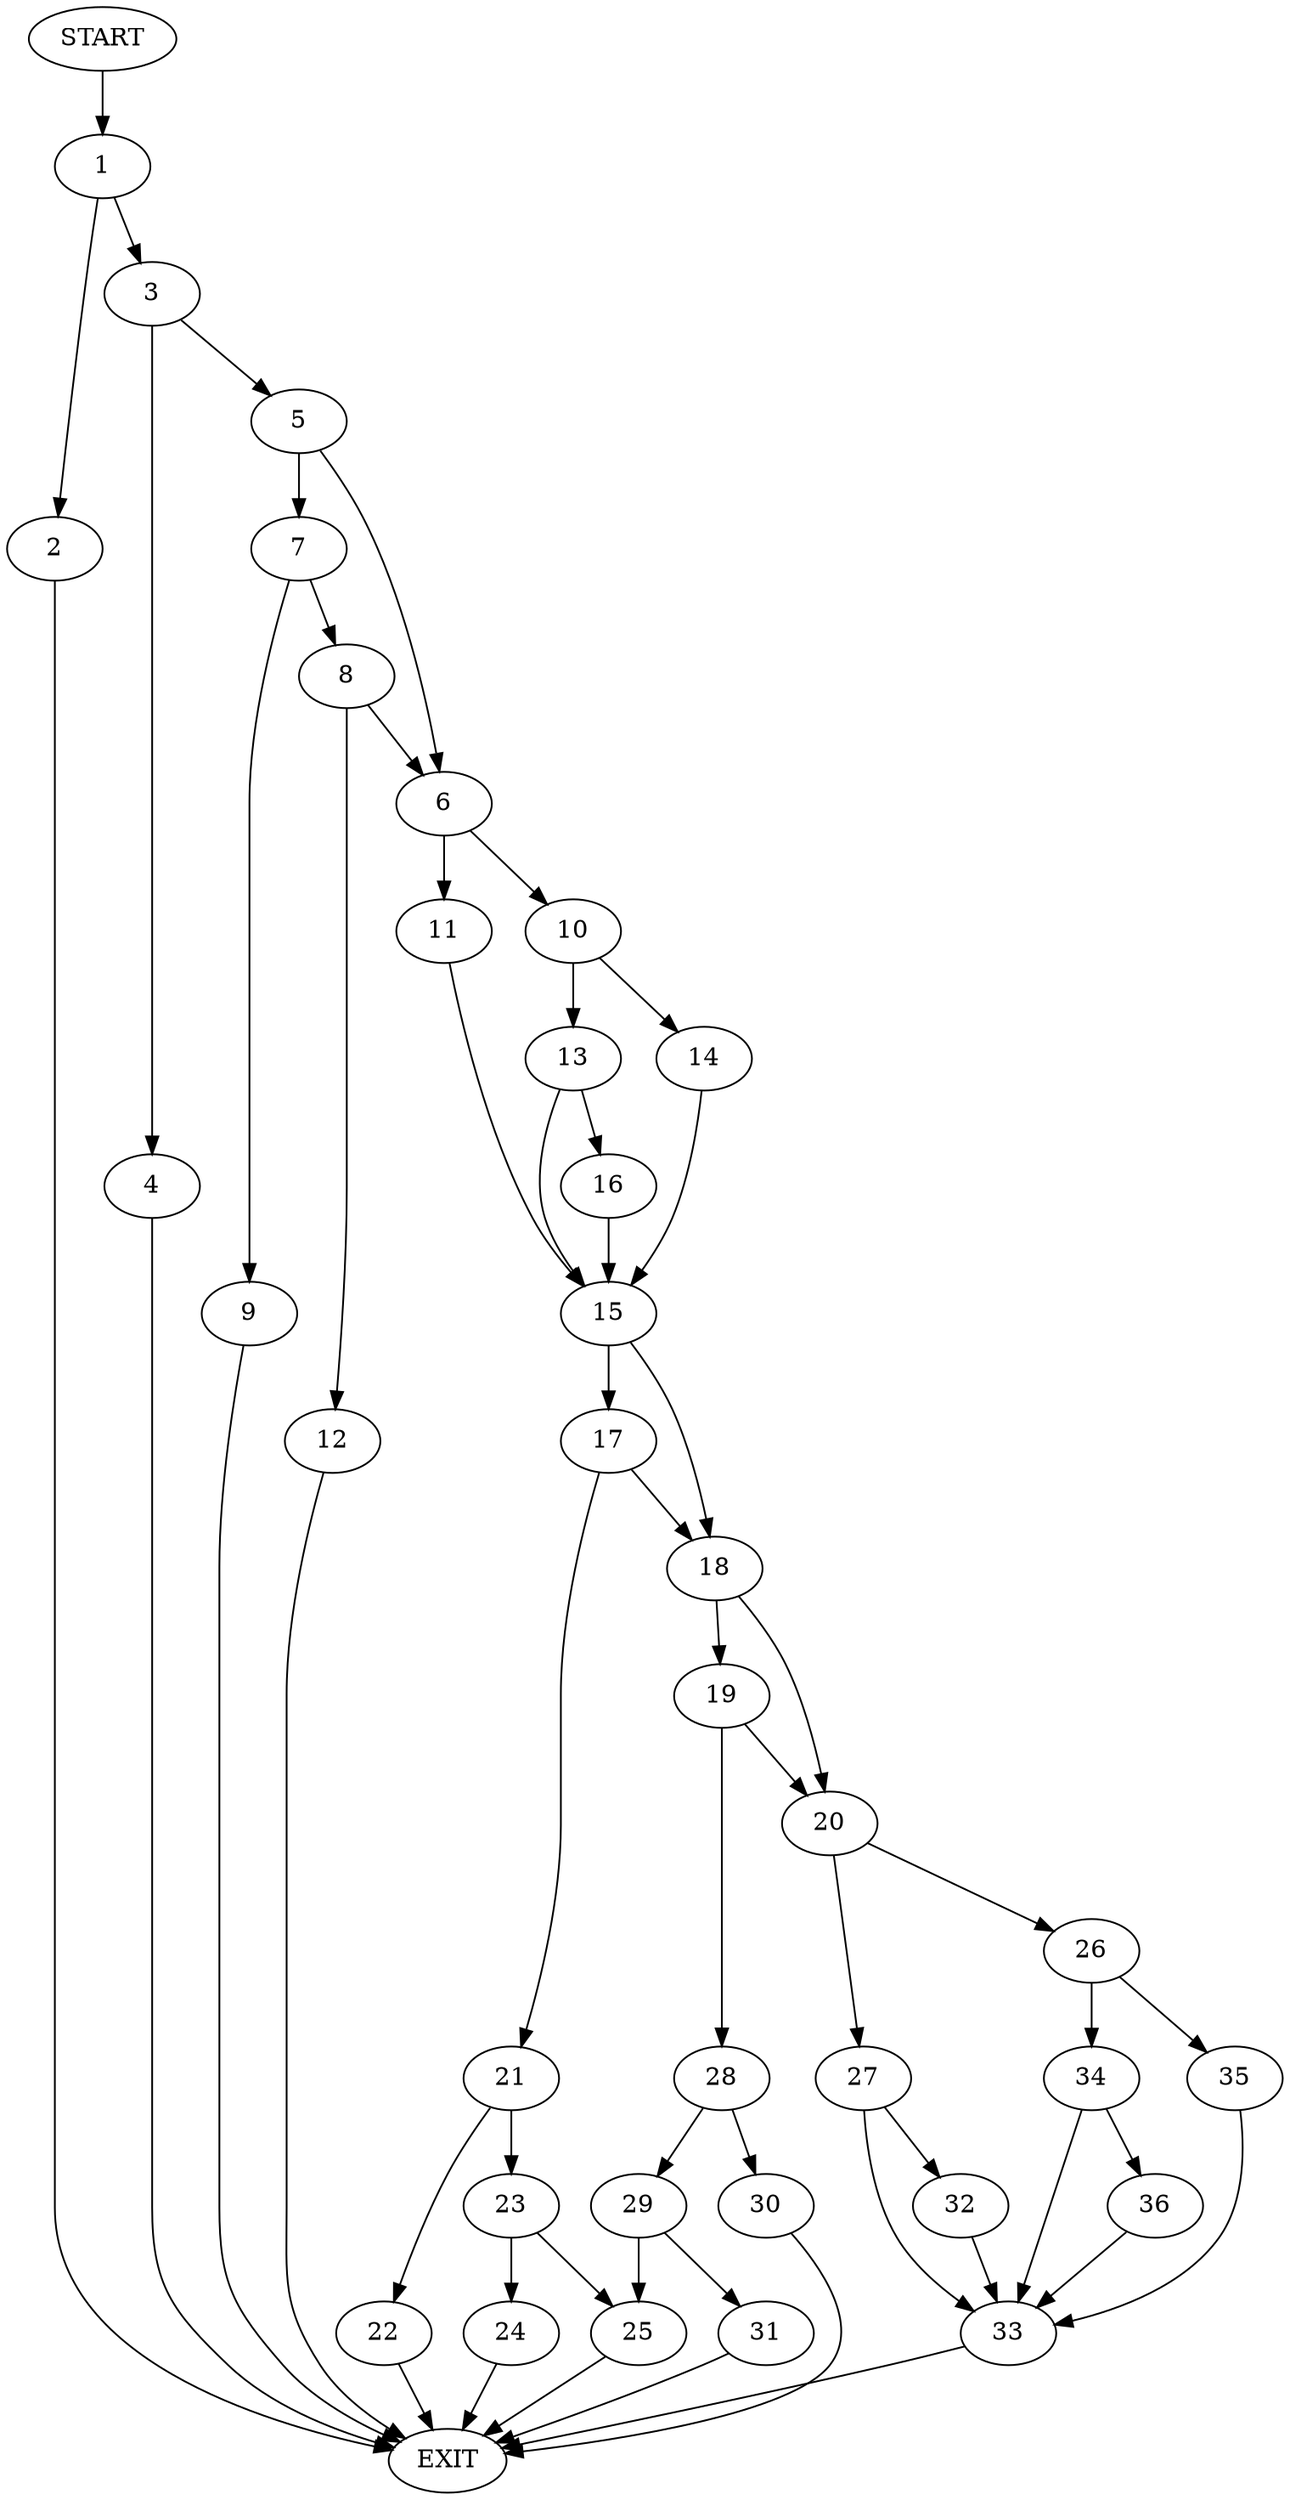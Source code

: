 digraph {
0 [label="START"]
37 [label="EXIT"]
0 -> 1
1 -> 2
1 -> 3
3 -> 4
3 -> 5
2 -> 37
5 -> 6
5 -> 7
4 -> 37
7 -> 8
7 -> 9
6 -> 10
6 -> 11
8 -> 12
8 -> 6
9 -> 37
12 -> 37
10 -> 13
10 -> 14
11 -> 15
14 -> 15
13 -> 16
13 -> 15
15 -> 17
15 -> 18
16 -> 15
18 -> 19
18 -> 20
17 -> 21
17 -> 18
21 -> 22
21 -> 23
23 -> 24
23 -> 25
22 -> 37
25 -> 37
24 -> 37
20 -> 26
20 -> 27
19 -> 28
19 -> 20
28 -> 29
28 -> 30
29 -> 31
29 -> 25
30 -> 37
31 -> 37
27 -> 32
27 -> 33
26 -> 34
26 -> 35
34 -> 36
34 -> 33
35 -> 33
36 -> 33
33 -> 37
32 -> 33
}
